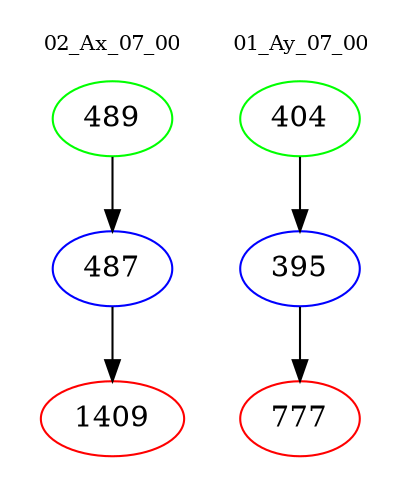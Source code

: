 digraph{
subgraph cluster_0 {
color = white
label = "02_Ax_07_00";
fontsize=10;
T0_489 [label="489", color="green"]
T0_489 -> T0_487 [color="black"]
T0_487 [label="487", color="blue"]
T0_487 -> T0_1409 [color="black"]
T0_1409 [label="1409", color="red"]
}
subgraph cluster_1 {
color = white
label = "01_Ay_07_00";
fontsize=10;
T1_404 [label="404", color="green"]
T1_404 -> T1_395 [color="black"]
T1_395 [label="395", color="blue"]
T1_395 -> T1_777 [color="black"]
T1_777 [label="777", color="red"]
}
}
